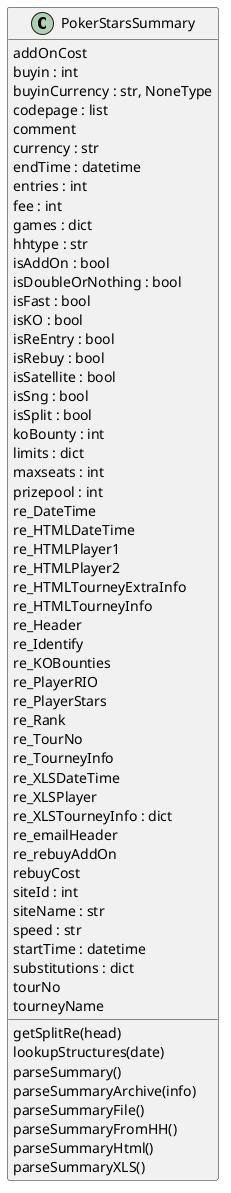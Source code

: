 @startuml classes
set namespaceSeparator none
class "PokerStarsSummary" as PokerStarsSummary.PokerStarsSummary {
  addOnCost
  buyin : int
  buyinCurrency : str, NoneType
  codepage : list
  comment
  currency : str
  endTime : datetime
  entries : int
  fee : int
  games : dict
  hhtype : str
  isAddOn : bool
  isDoubleOrNothing : bool
  isFast : bool
  isKO : bool
  isReEntry : bool
  isRebuy : bool
  isSatellite : bool
  isSng : bool
  isSplit : bool
  koBounty : int
  limits : dict
  maxseats : int
  prizepool : int
  re_DateTime
  re_HTMLDateTime
  re_HTMLPlayer1
  re_HTMLPlayer2
  re_HTMLTourneyExtraInfo
  re_HTMLTourneyInfo
  re_Header
  re_Identify
  re_KOBounties
  re_PlayerRIO
  re_PlayerStars
  re_Rank
  re_TourNo
  re_TourneyInfo
  re_XLSDateTime
  re_XLSPlayer
  re_XLSTourneyInfo : dict
  re_emailHeader
  re_rebuyAddOn
  rebuyCost
  siteId : int
  siteName : str
  speed : str
  startTime : datetime
  substitutions : dict
  tourNo
  tourneyName
  getSplitRe(head)
  lookupStructures(date)
  parseSummary()
  parseSummaryArchive(info)
  parseSummaryFile()
  parseSummaryFromHH()
  parseSummaryHtml()
  parseSummaryXLS()
}
@enduml
